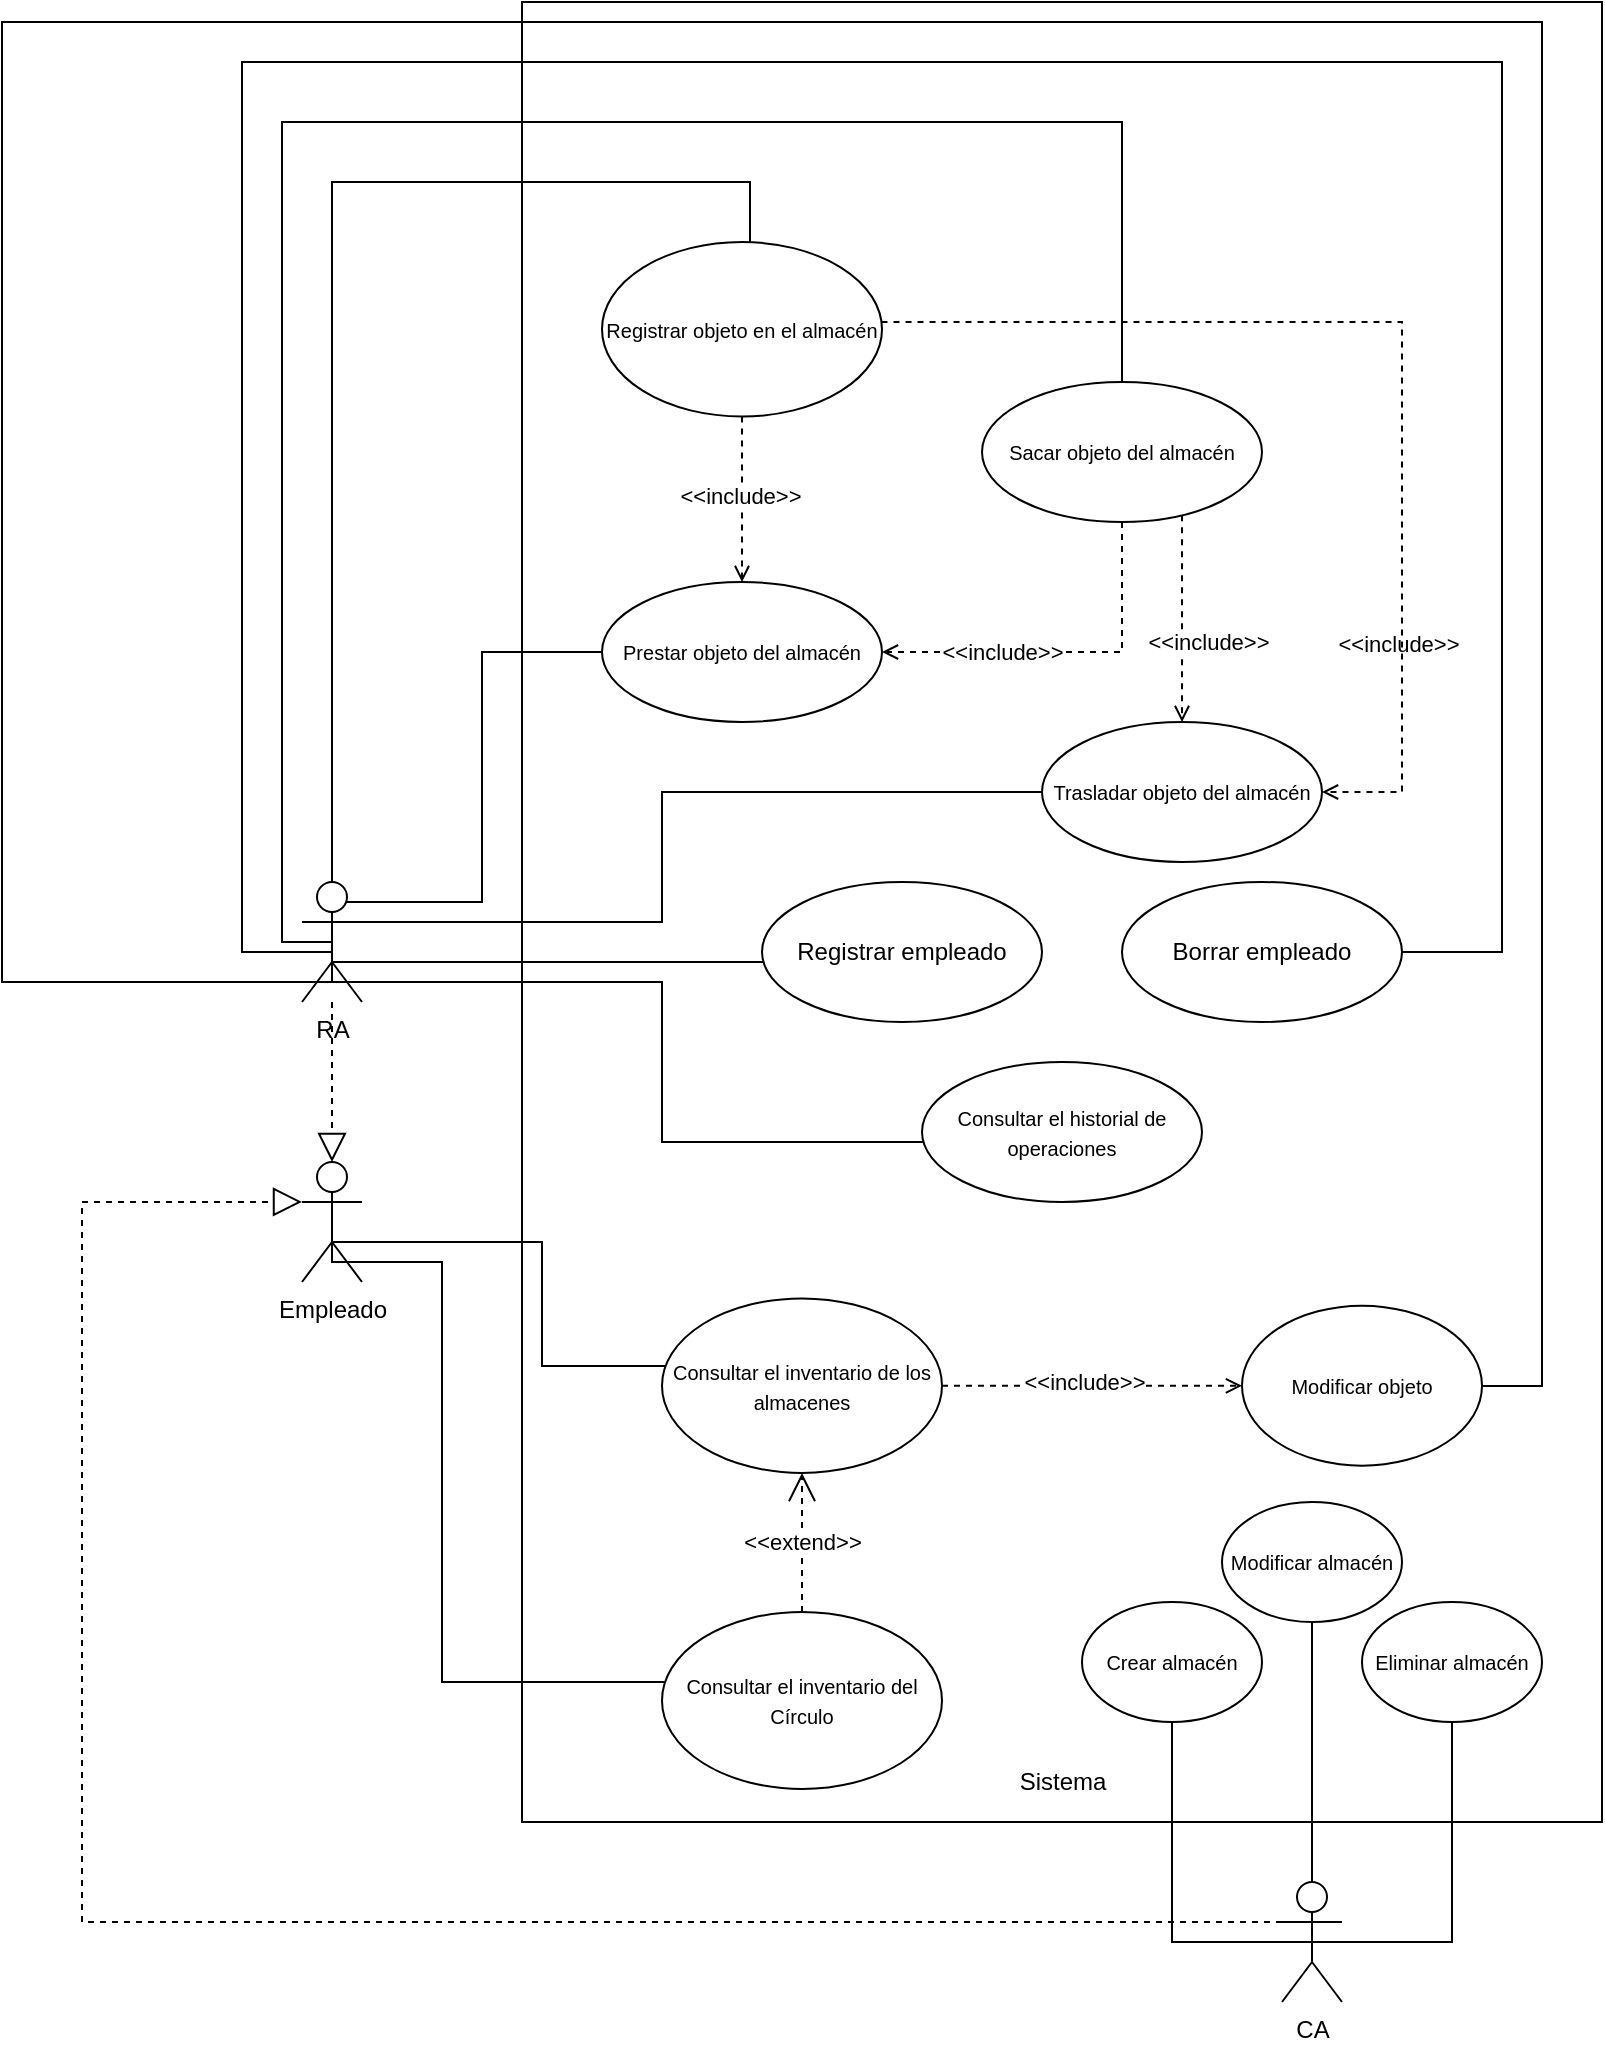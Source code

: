 <mxfile version="24.8.9">
  <diagram name="Página-1" id="Nw3fSBPWjp1FmQMlADDS">
    <mxGraphModel dx="1877" dy="1691" grid="1" gridSize="10" guides="1" tooltips="1" connect="1" arrows="1" fold="1" page="1" pageScale="1" pageWidth="827" pageHeight="1169" math="0" shadow="0">
      <root>
        <mxCell id="0" />
        <mxCell id="1" parent="0" />
        <mxCell id="VTh1WVp4rAr-fZZ_ZDru-7" value="" style="group" parent="1" vertex="1" connectable="0">
          <mxGeometry x="230" y="-220" width="540" height="910" as="geometry" />
        </mxCell>
        <mxCell id="VTh1WVp4rAr-fZZ_ZDru-16" value="" style="group" parent="VTh1WVp4rAr-fZZ_ZDru-7" vertex="1" connectable="0">
          <mxGeometry width="540" height="910.0" as="geometry" />
        </mxCell>
        <mxCell id="VTh1WVp4rAr-fZZ_ZDru-37" value="" style="group" parent="VTh1WVp4rAr-fZZ_ZDru-16" vertex="1" connectable="0">
          <mxGeometry width="540" height="910.0" as="geometry" />
        </mxCell>
        <mxCell id="VTh1WVp4rAr-fZZ_ZDru-5" value="" style="verticalLabelPosition=bottom;verticalAlign=top;html=1;shape=mxgraph.basic.rect;fillColor2=none;strokeWidth=1;size=20;indent=5;movable=1;resizable=1;rotatable=1;deletable=1;editable=1;locked=0;connectable=1;" parent="VTh1WVp4rAr-fZZ_ZDru-37" vertex="1">
          <mxGeometry width="540" height="910" as="geometry" />
        </mxCell>
        <mxCell id="VTh1WVp4rAr-fZZ_ZDru-6" value="Sistema" style="text;html=1;align=center;verticalAlign=middle;resizable=1;points=[];autosize=1;strokeColor=none;fillColor=none;movable=1;rotatable=1;deletable=1;editable=1;locked=0;connectable=1;" parent="VTh1WVp4rAr-fZZ_ZDru-37" vertex="1">
          <mxGeometry x="221.25" y="870" width="97.5" height="40" as="geometry" />
        </mxCell>
        <mxCell id="VTh1WVp4rAr-fZZ_ZDru-39" value="&lt;font style=&quot;font-size: 10px;&quot;&gt;Trasladar objeto del almacén&lt;/font&gt;" style="ellipse;whiteSpace=wrap;html=1;" parent="VTh1WVp4rAr-fZZ_ZDru-37" vertex="1">
          <mxGeometry x="260" y="360" width="140" height="70" as="geometry" />
        </mxCell>
        <mxCell id="VTh1WVp4rAr-fZZ_ZDru-44" value="&amp;lt;&amp;lt;include&amp;gt;&amp;gt;" style="edgeLabel;html=1;align=center;verticalAlign=middle;resizable=0;points=[];" parent="VTh1WVp4rAr-fZZ_ZDru-37" vertex="1" connectable="0">
          <mxGeometry x="430" y="360" as="geometry">
            <mxPoint x="8" y="-39" as="offset" />
          </mxGeometry>
        </mxCell>
        <mxCell id="VTh1WVp4rAr-fZZ_ZDru-23" value="&lt;font style=&quot;font-size: 10px;&quot;&gt;Registrar objeto en el almacén&lt;/font&gt;" style="ellipse;whiteSpace=wrap;html=1;" parent="VTh1WVp4rAr-fZZ_ZDru-37" vertex="1">
          <mxGeometry x="40" y="120.005" width="140" height="87.26" as="geometry" />
        </mxCell>
        <mxCell id="VTh1WVp4rAr-fZZ_ZDru-41" style="edgeStyle=orthogonalEdgeStyle;rounded=0;orthogonalLoop=1;jettySize=auto;html=1;dashed=1;endArrow=open;endFill=0;" parent="VTh1WVp4rAr-fZZ_ZDru-37" source="VTh1WVp4rAr-fZZ_ZDru-23" target="VTh1WVp4rAr-fZZ_ZDru-39" edge="1">
          <mxGeometry relative="1" as="geometry">
            <Array as="points">
              <mxPoint x="440" y="160" />
              <mxPoint x="440" y="395" />
            </Array>
          </mxGeometry>
        </mxCell>
        <mxCell id="VTh1WVp4rAr-fZZ_ZDru-27" value="&lt;font style=&quot;font-size: 10px;&quot;&gt;Sacar objeto del almacén&lt;/font&gt;" style="ellipse;whiteSpace=wrap;html=1;" parent="VTh1WVp4rAr-fZZ_ZDru-37" vertex="1">
          <mxGeometry x="230" y="190" width="140" height="70" as="geometry" />
        </mxCell>
        <mxCell id="VTh1WVp4rAr-fZZ_ZDru-40" style="edgeStyle=orthogonalEdgeStyle;rounded=0;orthogonalLoop=1;jettySize=auto;html=1;dashed=1;endArrow=open;endFill=0;" parent="VTh1WVp4rAr-fZZ_ZDru-37" source="VTh1WVp4rAr-fZZ_ZDru-27" target="VTh1WVp4rAr-fZZ_ZDru-39" edge="1">
          <mxGeometry relative="1" as="geometry">
            <Array as="points">
              <mxPoint x="330" y="330" />
              <mxPoint x="330" y="330" />
            </Array>
          </mxGeometry>
        </mxCell>
        <mxCell id="VTh1WVp4rAr-fZZ_ZDru-29" value="&lt;font style=&quot;font-size: 10px;&quot;&gt;Prestar objeto del almacén&lt;/font&gt;" style="ellipse;whiteSpace=wrap;html=1;" parent="VTh1WVp4rAr-fZZ_ZDru-37" vertex="1">
          <mxGeometry x="40" y="290" width="140" height="70" as="geometry" />
        </mxCell>
        <mxCell id="VTh1WVp4rAr-fZZ_ZDru-30" style="edgeStyle=orthogonalEdgeStyle;rounded=0;orthogonalLoop=1;jettySize=auto;html=1;dashed=1;endArrow=open;endFill=0;" parent="VTh1WVp4rAr-fZZ_ZDru-37" source="VTh1WVp4rAr-fZZ_ZDru-23" target="VTh1WVp4rAr-fZZ_ZDru-29" edge="1">
          <mxGeometry relative="1" as="geometry" />
        </mxCell>
        <mxCell id="VTh1WVp4rAr-fZZ_ZDru-31" value="&amp;lt;&amp;lt;include&amp;gt;&amp;gt;" style="edgeLabel;html=1;align=center;verticalAlign=middle;resizable=0;points=[];" parent="VTh1WVp4rAr-fZZ_ZDru-30" vertex="1" connectable="0">
          <mxGeometry x="-0.059" y="-1" relative="1" as="geometry">
            <mxPoint as="offset" />
          </mxGeometry>
        </mxCell>
        <mxCell id="VTh1WVp4rAr-fZZ_ZDru-32" style="edgeStyle=orthogonalEdgeStyle;rounded=0;orthogonalLoop=1;jettySize=auto;html=1;dashed=1;endArrow=open;endFill=0;" parent="VTh1WVp4rAr-fZZ_ZDru-37" source="VTh1WVp4rAr-fZZ_ZDru-27" target="VTh1WVp4rAr-fZZ_ZDru-29" edge="1">
          <mxGeometry relative="1" as="geometry">
            <Array as="points">
              <mxPoint x="300" y="325" />
            </Array>
          </mxGeometry>
        </mxCell>
        <mxCell id="VTh1WVp4rAr-fZZ_ZDru-34" value="&amp;lt;&amp;lt;include&amp;gt;&amp;gt;" style="edgeLabel;html=1;align=center;verticalAlign=middle;resizable=0;points=[];" parent="VTh1WVp4rAr-fZZ_ZDru-32" vertex="1" connectable="0">
          <mxGeometry x="0.342" y="2" relative="1" as="geometry">
            <mxPoint x="-1" y="-2" as="offset" />
          </mxGeometry>
        </mxCell>
        <mxCell id="VTh1WVp4rAr-fZZ_ZDru-43" value="&amp;lt;&amp;lt;include&amp;gt;&amp;gt;" style="edgeLabel;html=1;align=center;verticalAlign=middle;resizable=0;points=[];" parent="VTh1WVp4rAr-fZZ_ZDru-37" vertex="1" connectable="0">
          <mxGeometry x="330" y="310" as="geometry">
            <mxPoint x="13" y="10" as="offset" />
          </mxGeometry>
        </mxCell>
        <mxCell id="VTh1WVp4rAr-fZZ_ZDru-46" value="Registrar empleado" style="ellipse;whiteSpace=wrap;html=1;" parent="VTh1WVp4rAr-fZZ_ZDru-37" vertex="1">
          <mxGeometry x="120" y="440" width="140" height="70" as="geometry" />
        </mxCell>
        <mxCell id="VTh1WVp4rAr-fZZ_ZDru-48" value="Borrar empleado" style="ellipse;whiteSpace=wrap;html=1;" parent="VTh1WVp4rAr-fZZ_ZDru-37" vertex="1">
          <mxGeometry x="300" y="440" width="140" height="70" as="geometry" />
        </mxCell>
        <mxCell id="VTh1WVp4rAr-fZZ_ZDru-50" value="&lt;font style=&quot;font-size: 10px;&quot;&gt;Consultar el historial de operaciones&lt;/font&gt;" style="ellipse;whiteSpace=wrap;html=1;" parent="VTh1WVp4rAr-fZZ_ZDru-37" vertex="1">
          <mxGeometry x="200" y="530" width="140" height="70" as="geometry" />
        </mxCell>
        <mxCell id="7a0BDdyKGWhvz0uOTB_V-1" value="&lt;font style=&quot;font-size: 10px;&quot;&gt;Crear almacén&lt;/font&gt;" style="ellipse;whiteSpace=wrap;html=1;" vertex="1" parent="VTh1WVp4rAr-fZZ_ZDru-37">
          <mxGeometry x="280" y="800" width="90" height="60" as="geometry" />
        </mxCell>
        <mxCell id="VTh1WVp4rAr-fZZ_ZDru-14" value="&lt;font style=&quot;font-size: 10px;&quot;&gt;Consultar el inventario del Círculo&lt;/font&gt;" style="ellipse;whiteSpace=wrap;html=1;" parent="VTh1WVp4rAr-fZZ_ZDru-37" vertex="1">
          <mxGeometry x="70" y="804.999" width="140" height="88.472" as="geometry" />
        </mxCell>
        <mxCell id="7a0BDdyKGWhvz0uOTB_V-12" value="&lt;font style=&quot;font-size: 10px;&quot;&gt;Eliminar almacén&lt;/font&gt;" style="ellipse;whiteSpace=wrap;html=1;" vertex="1" parent="VTh1WVp4rAr-fZZ_ZDru-37">
          <mxGeometry x="420" y="800" width="90" height="60" as="geometry" />
        </mxCell>
        <mxCell id="7a0BDdyKGWhvz0uOTB_V-11" value="&lt;font style=&quot;font-size: 10px;&quot;&gt;Modificar almacén&lt;/font&gt;" style="ellipse;whiteSpace=wrap;html=1;" vertex="1" parent="VTh1WVp4rAr-fZZ_ZDru-37">
          <mxGeometry x="350" y="750" width="90" height="60" as="geometry" />
        </mxCell>
        <mxCell id="7a0BDdyKGWhvz0uOTB_V-16" value="&lt;font style=&quot;font-size: 10px;&quot;&gt;Modificar objeto&lt;/font&gt;" style="ellipse;whiteSpace=wrap;html=1;" vertex="1" parent="VTh1WVp4rAr-fZZ_ZDru-37">
          <mxGeometry x="360" y="651.85" width="120" height="80" as="geometry" />
        </mxCell>
        <mxCell id="7a0BDdyKGWhvz0uOTB_V-19" style="edgeStyle=orthogonalEdgeStyle;rounded=0;orthogonalLoop=1;jettySize=auto;html=1;exitX=1;exitY=0.5;exitDx=0;exitDy=0;dashed=1;endArrow=open;endFill=0;" edge="1" parent="VTh1WVp4rAr-fZZ_ZDru-16" source="VTh1WVp4rAr-fZZ_ZDru-15" target="7a0BDdyKGWhvz0uOTB_V-16">
          <mxGeometry relative="1" as="geometry" />
        </mxCell>
        <mxCell id="7a0BDdyKGWhvz0uOTB_V-20" value="&amp;lt;&amp;lt;include&amp;gt;&amp;gt;" style="edgeLabel;html=1;align=center;verticalAlign=middle;resizable=0;points=[];" vertex="1" connectable="0" parent="7a0BDdyKGWhvz0uOTB_V-19">
          <mxGeometry x="-0.051" y="2" relative="1" as="geometry">
            <mxPoint as="offset" />
          </mxGeometry>
        </mxCell>
        <mxCell id="VTh1WVp4rAr-fZZ_ZDru-15" value="&lt;font style=&quot;font-size: 10px;&quot;&gt;Consultar el inventario de los almacenes&lt;/font&gt;" style="ellipse;whiteSpace=wrap;html=1;" parent="VTh1WVp4rAr-fZZ_ZDru-16" vertex="1">
          <mxGeometry x="70" y="648.219" width="140" height="87.26" as="geometry" />
        </mxCell>
        <mxCell id="VTh1WVp4rAr-fZZ_ZDru-22" value="&amp;lt;&amp;lt;extend&amp;gt;&amp;gt;" style="endArrow=open;endSize=12;dashed=1;html=1;rounded=0;" parent="VTh1WVp4rAr-fZZ_ZDru-16" source="VTh1WVp4rAr-fZZ_ZDru-14" target="VTh1WVp4rAr-fZZ_ZDru-15" edge="1">
          <mxGeometry width="160" relative="1" as="geometry">
            <mxPoint x="100" y="685.616" as="sourcePoint" />
            <mxPoint x="260" y="685.616" as="targetPoint" />
          </mxGeometry>
        </mxCell>
        <mxCell id="VTh1WVp4rAr-fZZ_ZDru-26" style="edgeStyle=orthogonalEdgeStyle;rounded=0;orthogonalLoop=1;jettySize=auto;html=1;exitX=0.5;exitY=0.5;exitDx=0;exitDy=0;exitPerimeter=0;endArrow=none;endFill=0;" parent="1" source="VTh1WVp4rAr-fZZ_ZDru-1" target="VTh1WVp4rAr-fZZ_ZDru-23" edge="1">
          <mxGeometry relative="1" as="geometry">
            <Array as="points">
              <mxPoint x="135" y="-130" />
              <mxPoint x="344" y="-130" />
            </Array>
          </mxGeometry>
        </mxCell>
        <mxCell id="VTh1WVp4rAr-fZZ_ZDru-28" style="edgeStyle=orthogonalEdgeStyle;rounded=0;orthogonalLoop=1;jettySize=auto;html=1;exitX=0.5;exitY=0.5;exitDx=0;exitDy=0;exitPerimeter=0;endArrow=none;endFill=0;" parent="1" source="VTh1WVp4rAr-fZZ_ZDru-1" target="VTh1WVp4rAr-fZZ_ZDru-27" edge="1">
          <mxGeometry relative="1" as="geometry">
            <Array as="points">
              <mxPoint x="110" y="250" />
              <mxPoint x="110" y="-160" />
              <mxPoint x="530" y="-160" />
            </Array>
          </mxGeometry>
        </mxCell>
        <mxCell id="VTh1WVp4rAr-fZZ_ZDru-38" style="edgeStyle=orthogonalEdgeStyle;rounded=0;orthogonalLoop=1;jettySize=auto;html=1;exitX=0.5;exitY=0.5;exitDx=0;exitDy=0;exitPerimeter=0;entryX=0;entryY=0.5;entryDx=0;entryDy=0;endArrow=none;endFill=0;" parent="1" source="VTh1WVp4rAr-fZZ_ZDru-1" target="VTh1WVp4rAr-fZZ_ZDru-29" edge="1">
          <mxGeometry relative="1" as="geometry">
            <Array as="points">
              <mxPoint x="135" y="230" />
              <mxPoint x="210" y="230" />
              <mxPoint x="210" y="105" />
            </Array>
          </mxGeometry>
        </mxCell>
        <mxCell id="VTh1WVp4rAr-fZZ_ZDru-45" style="edgeStyle=orthogonalEdgeStyle;rounded=0;orthogonalLoop=1;jettySize=auto;html=1;exitX=0.5;exitY=0.5;exitDx=0;exitDy=0;exitPerimeter=0;endArrow=none;endFill=0;" parent="1" source="VTh1WVp4rAr-fZZ_ZDru-1" target="VTh1WVp4rAr-fZZ_ZDru-39" edge="1">
          <mxGeometry relative="1" as="geometry">
            <Array as="points">
              <mxPoint x="135" y="240" />
              <mxPoint x="300" y="240" />
              <mxPoint x="300" y="175" />
            </Array>
          </mxGeometry>
        </mxCell>
        <mxCell id="VTh1WVp4rAr-fZZ_ZDru-47" style="edgeStyle=orthogonalEdgeStyle;rounded=0;orthogonalLoop=1;jettySize=auto;html=1;exitX=0.5;exitY=0.5;exitDx=0;exitDy=0;exitPerimeter=0;endArrow=none;endFill=0;" parent="1" source="VTh1WVp4rAr-fZZ_ZDru-1" target="VTh1WVp4rAr-fZZ_ZDru-46" edge="1">
          <mxGeometry relative="1" as="geometry">
            <Array as="points">
              <mxPoint x="135" y="260" />
            </Array>
          </mxGeometry>
        </mxCell>
        <mxCell id="VTh1WVp4rAr-fZZ_ZDru-49" style="edgeStyle=orthogonalEdgeStyle;rounded=0;orthogonalLoop=1;jettySize=auto;html=1;exitX=0.5;exitY=0.5;exitDx=0;exitDy=0;exitPerimeter=0;endArrow=none;endFill=0;" parent="1" source="VTh1WVp4rAr-fZZ_ZDru-1" target="VTh1WVp4rAr-fZZ_ZDru-48" edge="1">
          <mxGeometry relative="1" as="geometry">
            <Array as="points">
              <mxPoint x="135" y="255" />
              <mxPoint x="90" y="255" />
              <mxPoint x="90" y="-190" />
              <mxPoint x="720" y="-190" />
              <mxPoint x="720" y="255" />
            </Array>
          </mxGeometry>
        </mxCell>
        <mxCell id="VTh1WVp4rAr-fZZ_ZDru-51" style="edgeStyle=orthogonalEdgeStyle;rounded=0;orthogonalLoop=1;jettySize=auto;html=1;exitX=0.5;exitY=0.5;exitDx=0;exitDy=0;exitPerimeter=0;endArrow=none;endFill=0;" parent="1" source="VTh1WVp4rAr-fZZ_ZDru-1" target="VTh1WVp4rAr-fZZ_ZDru-50" edge="1">
          <mxGeometry relative="1" as="geometry">
            <Array as="points">
              <mxPoint x="135" y="270" />
              <mxPoint x="300" y="270" />
              <mxPoint x="300" y="350" />
            </Array>
          </mxGeometry>
        </mxCell>
        <mxCell id="7a0BDdyKGWhvz0uOTB_V-17" style="edgeStyle=orthogonalEdgeStyle;rounded=0;orthogonalLoop=1;jettySize=auto;html=1;exitX=0.5;exitY=0.5;exitDx=0;exitDy=0;exitPerimeter=0;endArrow=none;endFill=0;" edge="1" parent="1" source="VTh1WVp4rAr-fZZ_ZDru-1" target="7a0BDdyKGWhvz0uOTB_V-16">
          <mxGeometry relative="1" as="geometry">
            <Array as="points">
              <mxPoint x="135" y="270" />
              <mxPoint x="-30" y="270" />
              <mxPoint x="-30" y="-210" />
              <mxPoint x="740" y="-210" />
              <mxPoint x="740" y="472" />
            </Array>
          </mxGeometry>
        </mxCell>
        <mxCell id="VTh1WVp4rAr-fZZ_ZDru-1" value="RA" style="shape=umlActor;verticalLabelPosition=bottom;verticalAlign=top;html=1;outlineConnect=0;" parent="1" vertex="1">
          <mxGeometry x="120" y="220" width="30" height="60" as="geometry" />
        </mxCell>
        <mxCell id="VTh1WVp4rAr-fZZ_ZDru-18" style="edgeStyle=orthogonalEdgeStyle;rounded=0;orthogonalLoop=1;jettySize=auto;html=1;exitX=0.5;exitY=0.5;exitDx=0;exitDy=0;exitPerimeter=0;endArrow=none;endFill=0;" parent="1" source="VTh1WVp4rAr-fZZ_ZDru-2" target="VTh1WVp4rAr-fZZ_ZDru-14" edge="1">
          <mxGeometry relative="1" as="geometry">
            <Array as="points">
              <mxPoint x="135" y="410" />
              <mxPoint x="190" y="410" />
              <mxPoint x="190" y="620" />
            </Array>
          </mxGeometry>
        </mxCell>
        <mxCell id="VTh1WVp4rAr-fZZ_ZDru-19" style="edgeStyle=orthogonalEdgeStyle;rounded=0;orthogonalLoop=1;jettySize=auto;html=1;exitX=0.5;exitY=0.5;exitDx=0;exitDy=0;exitPerimeter=0;strokeColor=default;endArrow=none;endFill=0;" parent="1" source="VTh1WVp4rAr-fZZ_ZDru-2" target="VTh1WVp4rAr-fZZ_ZDru-15" edge="1">
          <mxGeometry relative="1" as="geometry">
            <Array as="points">
              <mxPoint x="135" y="400" />
              <mxPoint x="240" y="400" />
              <mxPoint x="240" y="462" />
            </Array>
          </mxGeometry>
        </mxCell>
        <mxCell id="VTh1WVp4rAr-fZZ_ZDru-2" value="Empleado" style="shape=umlActor;verticalLabelPosition=bottom;verticalAlign=top;html=1;outlineConnect=0;" parent="1" vertex="1">
          <mxGeometry x="120" y="360" width="30" height="60" as="geometry" />
        </mxCell>
        <mxCell id="VTh1WVp4rAr-fZZ_ZDru-11" value="" style="endArrow=block;dashed=1;endFill=0;endSize=12;html=1;rounded=0;" parent="1" source="VTh1WVp4rAr-fZZ_ZDru-1" target="VTh1WVp4rAr-fZZ_ZDru-2" edge="1">
          <mxGeometry width="160" relative="1" as="geometry">
            <mxPoint x="110" y="360" as="sourcePoint" />
            <mxPoint x="270" y="360" as="targetPoint" />
          </mxGeometry>
        </mxCell>
        <mxCell id="7a0BDdyKGWhvz0uOTB_V-13" style="edgeStyle=orthogonalEdgeStyle;rounded=0;orthogonalLoop=1;jettySize=auto;html=1;exitX=0.5;exitY=0.5;exitDx=0;exitDy=0;exitPerimeter=0;entryX=0.5;entryY=1;entryDx=0;entryDy=0;endArrow=none;endFill=0;" edge="1" parent="1" source="7a0BDdyKGWhvz0uOTB_V-4" target="7a0BDdyKGWhvz0uOTB_V-1">
          <mxGeometry relative="1" as="geometry" />
        </mxCell>
        <mxCell id="7a0BDdyKGWhvz0uOTB_V-14" style="edgeStyle=orthogonalEdgeStyle;rounded=0;orthogonalLoop=1;jettySize=auto;html=1;exitX=0.5;exitY=0.5;exitDx=0;exitDy=0;exitPerimeter=0;entryX=0.5;entryY=1;entryDx=0;entryDy=0;endArrow=none;endFill=0;" edge="1" parent="1" source="7a0BDdyKGWhvz0uOTB_V-4" target="7a0BDdyKGWhvz0uOTB_V-11">
          <mxGeometry relative="1" as="geometry" />
        </mxCell>
        <mxCell id="7a0BDdyKGWhvz0uOTB_V-15" style="edgeStyle=orthogonalEdgeStyle;rounded=0;orthogonalLoop=1;jettySize=auto;html=1;exitX=0.5;exitY=0.5;exitDx=0;exitDy=0;exitPerimeter=0;entryX=0.5;entryY=1;entryDx=0;entryDy=0;endArrow=none;endFill=0;" edge="1" parent="1" source="7a0BDdyKGWhvz0uOTB_V-4" target="7a0BDdyKGWhvz0uOTB_V-12">
          <mxGeometry relative="1" as="geometry" />
        </mxCell>
        <mxCell id="7a0BDdyKGWhvz0uOTB_V-4" value="CA" style="shape=umlActor;verticalLabelPosition=bottom;verticalAlign=top;html=1;outlineConnect=0;" vertex="1" parent="1">
          <mxGeometry x="610" y="720" width="30" height="60" as="geometry" />
        </mxCell>
        <mxCell id="7a0BDdyKGWhvz0uOTB_V-8" value="" style="endArrow=block;dashed=1;endFill=0;endSize=12;html=1;rounded=0;exitX=0;exitY=0.333;exitDx=0;exitDy=0;exitPerimeter=0;entryX=0;entryY=0.333;entryDx=0;entryDy=0;entryPerimeter=0;" edge="1" parent="1" source="7a0BDdyKGWhvz0uOTB_V-4" target="VTh1WVp4rAr-fZZ_ZDru-2">
          <mxGeometry width="160" relative="1" as="geometry">
            <mxPoint x="100" y="560" as="sourcePoint" />
            <mxPoint x="100" y="640" as="targetPoint" />
            <Array as="points">
              <mxPoint x="10" y="740" />
              <mxPoint x="10" y="380" />
            </Array>
          </mxGeometry>
        </mxCell>
      </root>
    </mxGraphModel>
  </diagram>
</mxfile>
